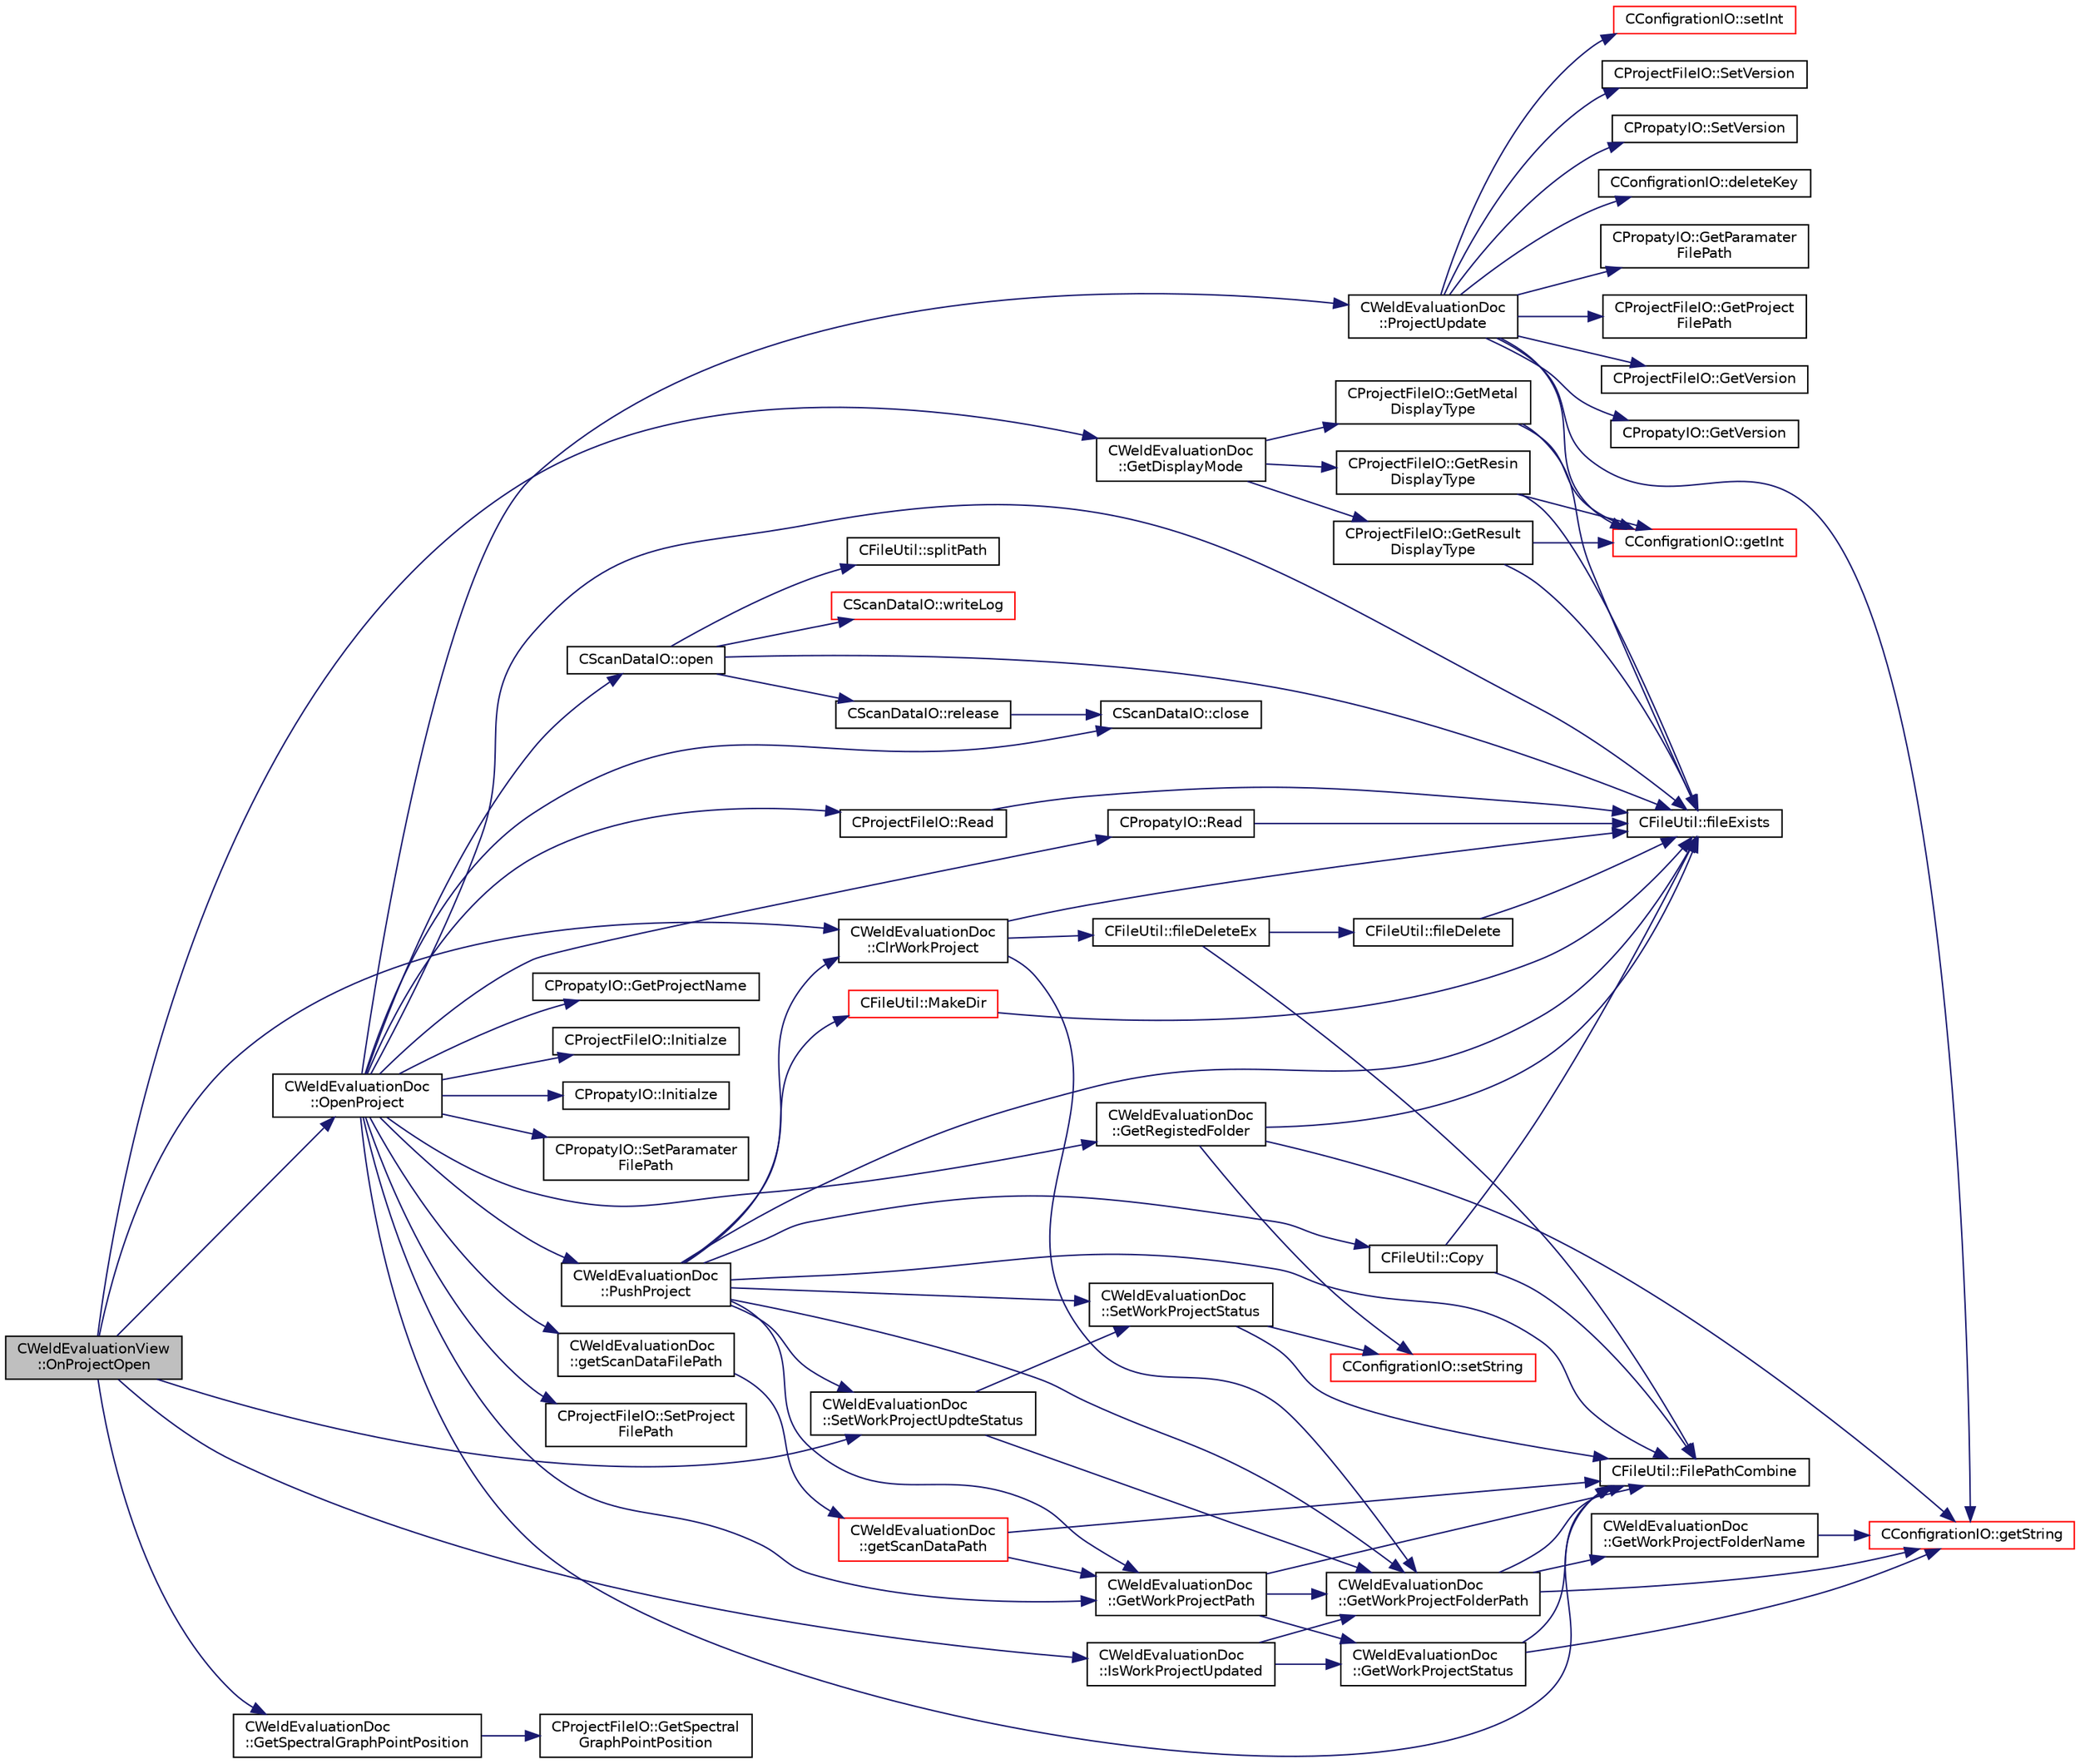 digraph "CWeldEvaluationView::OnProjectOpen"
{
 // LATEX_PDF_SIZE
  edge [fontname="Helvetica",fontsize="10",labelfontname="Helvetica",labelfontsize="10"];
  node [fontname="Helvetica",fontsize="10",shape=record];
  rankdir="LR";
  Node1 [label="CWeldEvaluationView\l::OnProjectOpen",height=0.2,width=0.4,color="black", fillcolor="grey75", style="filled", fontcolor="black",tooltip="プロジェクトのオープン"];
  Node1 -> Node2 [color="midnightblue",fontsize="10",style="solid",fontname="Helvetica"];
  Node2 [label="CWeldEvaluationDoc\l::ClrWorkProject",height=0.2,width=0.4,color="black", fillcolor="white", style="filled",URL="$class_c_weld_evaluation_doc.html#a66c4a406f8a43359ced44c21e974cb90",tooltip="ワークプロジェクトの削除"];
  Node2 -> Node3 [color="midnightblue",fontsize="10",style="solid",fontname="Helvetica"];
  Node3 [label="CFileUtil::fileDeleteEx",height=0.2,width=0.4,color="black", fillcolor="white", style="filled",URL="$class_c_file_util.html#a1a5b66b44b29a8777c94cf89f960323d",tooltip="ファイルを削除する（ディレクトリを含むリーカーシブル削除）"];
  Node3 -> Node4 [color="midnightblue",fontsize="10",style="solid",fontname="Helvetica"];
  Node4 [label="CFileUtil::fileDelete",height=0.2,width=0.4,color="black", fillcolor="white", style="filled",URL="$class_c_file_util.html#a390bb140d44dcbd206497e5efe5a76a8",tooltip="ファイルを削除する"];
  Node4 -> Node5 [color="midnightblue",fontsize="10",style="solid",fontname="Helvetica"];
  Node5 [label="CFileUtil::fileExists",height=0.2,width=0.4,color="black", fillcolor="white", style="filled",URL="$class_c_file_util.html#a9a8b3e89af30c1826d518719aad2c3df",tooltip="ファイルが存在するかを確認する"];
  Node3 -> Node6 [color="midnightblue",fontsize="10",style="solid",fontname="Helvetica"];
  Node6 [label="CFileUtil::FilePathCombine",height=0.2,width=0.4,color="black", fillcolor="white", style="filled",URL="$class_c_file_util.html#abc548d0aa8583bfd6f185c08711b1ec7",tooltip="ファイルパスの作成"];
  Node2 -> Node5 [color="midnightblue",fontsize="10",style="solid",fontname="Helvetica"];
  Node2 -> Node7 [color="midnightblue",fontsize="10",style="solid",fontname="Helvetica"];
  Node7 [label="CWeldEvaluationDoc\l::GetWorkProjectFolderPath",height=0.2,width=0.4,color="black", fillcolor="white", style="filled",URL="$class_c_weld_evaluation_doc.html#ad87e80d1bd51455408e6b782912c3036",tooltip="ワークプロジェクトのルートパス取得"];
  Node7 -> Node6 [color="midnightblue",fontsize="10",style="solid",fontname="Helvetica"];
  Node7 -> Node8 [color="midnightblue",fontsize="10",style="solid",fontname="Helvetica"];
  Node8 [label="CConfigrationIO::getString",height=0.2,width=0.4,color="red", fillcolor="white", style="filled",URL="$class_c_configration_i_o.html#a1c72779785c9de9ab2525d7320d12658",tooltip="指定セクションのキー値（文字列）を取得"];
  Node7 -> Node10 [color="midnightblue",fontsize="10",style="solid",fontname="Helvetica"];
  Node10 [label="CWeldEvaluationDoc\l::GetWorkProjectFolderName",height=0.2,width=0.4,color="black", fillcolor="white", style="filled",URL="$class_c_weld_evaluation_doc.html#a257f53f62470c8a5bde34819d1843362",tooltip="ワークプロジェクト名の取得"];
  Node10 -> Node8 [color="midnightblue",fontsize="10",style="solid",fontname="Helvetica"];
  Node1 -> Node11 [color="midnightblue",fontsize="10",style="solid",fontname="Helvetica"];
  Node11 [label="CWeldEvaluationDoc\l::GetDisplayMode",height=0.2,width=0.4,color="black", fillcolor="white", style="filled",URL="$class_c_weld_evaluation_doc.html#a6fb9f31759c4175b40446be90447a42f",tooltip="表示モードの取得"];
  Node11 -> Node12 [color="midnightblue",fontsize="10",style="solid",fontname="Helvetica"];
  Node12 [label="CProjectFileIO::GetMetal\lDisplayType",height=0.2,width=0.4,color="black", fillcolor="white", style="filled",URL="$class_c_project_file_i_o.html#a01bc129069b3ba05ed979729f88be551",tooltip="金属画像表示タイプの取得"];
  Node12 -> Node5 [color="midnightblue",fontsize="10",style="solid",fontname="Helvetica"];
  Node12 -> Node13 [color="midnightblue",fontsize="10",style="solid",fontname="Helvetica"];
  Node13 [label="CConfigrationIO::getInt",height=0.2,width=0.4,color="red", fillcolor="white", style="filled",URL="$class_c_configration_i_o.html#a60d2dbaa282946adcc42ebd04fc08805",tooltip="指定セクションのキー値（整数）を取得"];
  Node11 -> Node14 [color="midnightblue",fontsize="10",style="solid",fontname="Helvetica"];
  Node14 [label="CProjectFileIO::GetResin\lDisplayType",height=0.2,width=0.4,color="black", fillcolor="white", style="filled",URL="$class_c_project_file_i_o.html#ae824553dca5d5e1f69ea7e4687dd1588",tooltip="樹脂画像表示タイプの取得"];
  Node14 -> Node5 [color="midnightblue",fontsize="10",style="solid",fontname="Helvetica"];
  Node14 -> Node13 [color="midnightblue",fontsize="10",style="solid",fontname="Helvetica"];
  Node11 -> Node15 [color="midnightblue",fontsize="10",style="solid",fontname="Helvetica"];
  Node15 [label="CProjectFileIO::GetResult\lDisplayType",height=0.2,width=0.4,color="black", fillcolor="white", style="filled",URL="$class_c_project_file_i_o.html#a3ff4f09ff5ba28cac5284611c2f4a628",tooltip="接合結果画像表示タイプの取得"];
  Node15 -> Node5 [color="midnightblue",fontsize="10",style="solid",fontname="Helvetica"];
  Node15 -> Node13 [color="midnightblue",fontsize="10",style="solid",fontname="Helvetica"];
  Node1 -> Node16 [color="midnightblue",fontsize="10",style="solid",fontname="Helvetica"];
  Node16 [label="CWeldEvaluationDoc\l::GetSpectralGraphPointPosition",height=0.2,width=0.4,color="black", fillcolor="white", style="filled",URL="$class_c_weld_evaluation_doc.html#a4d73aeb4901a8e64596b44084254800b",tooltip="プロジェクトからのスペクトルグラフ（点指定）の位置の取得"];
  Node16 -> Node17 [color="midnightblue",fontsize="10",style="solid",fontname="Helvetica"];
  Node17 [label="CProjectFileIO::GetSpectral\lGraphPointPosition",height=0.2,width=0.4,color="black", fillcolor="white", style="filled",URL="$class_c_project_file_i_o.html#a49c7cd445cbff3f5e962fd19dee36cd2",tooltip="スペクトルグラフ（点指定）の位置の取得"];
  Node1 -> Node18 [color="midnightblue",fontsize="10",style="solid",fontname="Helvetica"];
  Node18 [label="CWeldEvaluationDoc\l::IsWorkProjectUpdated",height=0.2,width=0.4,color="black", fillcolor="white", style="filled",URL="$class_c_weld_evaluation_doc.html#a6d85514e7850edc2d4dc4c007445bb17",tooltip="プロジェクトの更新判定"];
  Node18 -> Node7 [color="midnightblue",fontsize="10",style="solid",fontname="Helvetica"];
  Node18 -> Node19 [color="midnightblue",fontsize="10",style="solid",fontname="Helvetica"];
  Node19 [label="CWeldEvaluationDoc\l::GetWorkProjectStatus",height=0.2,width=0.4,color="black", fillcolor="white", style="filled",URL="$class_c_weld_evaluation_doc.html#a827c581753a1e8dab5c6a6437e8d1696",tooltip="プロジェクトステータス取得"];
  Node19 -> Node6 [color="midnightblue",fontsize="10",style="solid",fontname="Helvetica"];
  Node19 -> Node8 [color="midnightblue",fontsize="10",style="solid",fontname="Helvetica"];
  Node1 -> Node20 [color="midnightblue",fontsize="10",style="solid",fontname="Helvetica"];
  Node20 [label="CWeldEvaluationDoc\l::OpenProject",height=0.2,width=0.4,color="black", fillcolor="white", style="filled",URL="$class_c_weld_evaluation_doc.html#abd81887407c6ef8abfb6beed49309aab",tooltip="既存プロジェクトのオープン"];
  Node20 -> Node21 [color="midnightblue",fontsize="10",style="solid",fontname="Helvetica"];
  Node21 [label="CScanDataIO::close",height=0.2,width=0.4,color="black", fillcolor="white", style="filled",URL="$class_c_scan_data_i_o.html#ae8fcb4c73d65ae2bcdff6f833fc93e29",tooltip="CubeFloatのクローズ"];
  Node20 -> Node5 [color="midnightblue",fontsize="10",style="solid",fontname="Helvetica"];
  Node20 -> Node6 [color="midnightblue",fontsize="10",style="solid",fontname="Helvetica"];
  Node20 -> Node22 [color="midnightblue",fontsize="10",style="solid",fontname="Helvetica"];
  Node22 [label="CPropatyIO::GetProjectName",height=0.2,width=0.4,color="black", fillcolor="white", style="filled",URL="$class_c_propaty_i_o.html#a63d5f780046e125660e2e9b51e754ad5",tooltip="プロジェクト名の取得"];
  Node20 -> Node23 [color="midnightblue",fontsize="10",style="solid",fontname="Helvetica"];
  Node23 [label="CWeldEvaluationDoc\l::GetRegistedFolder",height=0.2,width=0.4,color="black", fillcolor="white", style="filled",URL="$class_c_weld_evaluation_doc.html#ad3746774f32e3fa3fc4ebc4d4510d0ee",tooltip="登録済み試験格納フォルダの取得"];
  Node23 -> Node5 [color="midnightblue",fontsize="10",style="solid",fontname="Helvetica"];
  Node23 -> Node8 [color="midnightblue",fontsize="10",style="solid",fontname="Helvetica"];
  Node23 -> Node24 [color="midnightblue",fontsize="10",style="solid",fontname="Helvetica"];
  Node24 [label="CConfigrationIO::setString",height=0.2,width=0.4,color="red", fillcolor="white", style="filled",URL="$class_c_configration_i_o.html#a0fb34e01af48df8da81d80108ffa3d03",tooltip="指定セクションのキーに文字列を設定"];
  Node20 -> Node26 [color="midnightblue",fontsize="10",style="solid",fontname="Helvetica"];
  Node26 [label="CWeldEvaluationDoc\l::getScanDataFilePath",height=0.2,width=0.4,color="black", fillcolor="white", style="filled",URL="$class_c_weld_evaluation_doc.html#a20f4912ddc5aef772cd12ec334e55f04",tooltip="スキャンデータファイルパス取得"];
  Node26 -> Node27 [color="midnightblue",fontsize="10",style="solid",fontname="Helvetica"];
  Node27 [label="CWeldEvaluationDoc\l::getScanDataPath",height=0.2,width=0.4,color="red", fillcolor="white", style="filled",URL="$class_c_weld_evaluation_doc.html#a18363dcc891c5e076681195958f7ab18",tooltip="スキャンファイルパス取得（拡張子なし）"];
  Node27 -> Node6 [color="midnightblue",fontsize="10",style="solid",fontname="Helvetica"];
  Node27 -> Node31 [color="midnightblue",fontsize="10",style="solid",fontname="Helvetica"];
  Node31 [label="CWeldEvaluationDoc\l::GetWorkProjectPath",height=0.2,width=0.4,color="black", fillcolor="white", style="filled",URL="$class_c_weld_evaluation_doc.html#ab9b811efdecb8b32d42d8eaeba752b23",tooltip="ワークプロジェクトパスの取得"];
  Node31 -> Node6 [color="midnightblue",fontsize="10",style="solid",fontname="Helvetica"];
  Node31 -> Node7 [color="midnightblue",fontsize="10",style="solid",fontname="Helvetica"];
  Node31 -> Node19 [color="midnightblue",fontsize="10",style="solid",fontname="Helvetica"];
  Node20 -> Node31 [color="midnightblue",fontsize="10",style="solid",fontname="Helvetica"];
  Node20 -> Node32 [color="midnightblue",fontsize="10",style="solid",fontname="Helvetica"];
  Node32 [label="CProjectFileIO::Initialze",height=0.2,width=0.4,color="black", fillcolor="white", style="filled",URL="$class_c_project_file_i_o.html#a4be8e2c3ecdc21cd9528a2913b76a8ce",tooltip="プロジェクトの初期化"];
  Node20 -> Node33 [color="midnightblue",fontsize="10",style="solid",fontname="Helvetica"];
  Node33 [label="CPropatyIO::Initialze",height=0.2,width=0.4,color="black", fillcolor="white", style="filled",URL="$class_c_propaty_i_o.html#ad897f9626d7ca690598d8b6c06107dea",tooltip="パラメータの初期化"];
  Node20 -> Node34 [color="midnightblue",fontsize="10",style="solid",fontname="Helvetica"];
  Node34 [label="CScanDataIO::open",height=0.2,width=0.4,color="black", fillcolor="white", style="filled",URL="$class_c_scan_data_i_o.html#ae86f36b123901fbe038ff0f1669192bd",tooltip="オープン"];
  Node34 -> Node5 [color="midnightblue",fontsize="10",style="solid",fontname="Helvetica"];
  Node34 -> Node35 [color="midnightblue",fontsize="10",style="solid",fontname="Helvetica"];
  Node35 [label="CScanDataIO::release",height=0.2,width=0.4,color="black", fillcolor="white", style="filled",URL="$class_c_scan_data_i_o.html#a74d77b0c697e9eab35f6f233be162c27",tooltip="CubeFloatの解放"];
  Node35 -> Node21 [color="midnightblue",fontsize="10",style="solid",fontname="Helvetica"];
  Node34 -> Node36 [color="midnightblue",fontsize="10",style="solid",fontname="Helvetica"];
  Node36 [label="CFileUtil::splitPath",height=0.2,width=0.4,color="black", fillcolor="white", style="filled",URL="$class_c_file_util.html#acd0ab529d0f67b3a1d783e9b954c5576",tooltip="フィルパスを分解する"];
  Node34 -> Node37 [color="midnightblue",fontsize="10",style="solid",fontname="Helvetica"];
  Node37 [label="CScanDataIO::writeLog",height=0.2,width=0.4,color="red", fillcolor="white", style="filled",URL="$class_c_scan_data_i_o.html#a5be204207783efd8238a8928cdb5c061",tooltip="ログ出力"];
  Node20 -> Node44 [color="midnightblue",fontsize="10",style="solid",fontname="Helvetica"];
  Node44 [label="CWeldEvaluationDoc\l::ProjectUpdate",height=0.2,width=0.4,color="black", fillcolor="white", style="filled",URL="$class_c_weld_evaluation_doc.html#a326d3e3001da0baf7b878f1a10cf9836",tooltip="プロジェクトの更新"];
  Node44 -> Node45 [color="midnightblue",fontsize="10",style="solid",fontname="Helvetica"];
  Node45 [label="CConfigrationIO::deleteKey",height=0.2,width=0.4,color="black", fillcolor="white", style="filled",URL="$class_c_configration_i_o.html#a502e7c8a4d1a173bf0637e9704ebd980",tooltip="指定セクションのキーにを削除"];
  Node44 -> Node13 [color="midnightblue",fontsize="10",style="solid",fontname="Helvetica"];
  Node44 -> Node46 [color="midnightblue",fontsize="10",style="solid",fontname="Helvetica"];
  Node46 [label="CPropatyIO::GetParamater\lFilePath",height=0.2,width=0.4,color="black", fillcolor="white", style="filled",URL="$class_c_propaty_i_o.html#a5a93a2a9b306fc8bbcd305cfd47fe3fc",tooltip="パラメータファイルパスの取得"];
  Node44 -> Node47 [color="midnightblue",fontsize="10",style="solid",fontname="Helvetica"];
  Node47 [label="CProjectFileIO::GetProject\lFilePath",height=0.2,width=0.4,color="black", fillcolor="white", style="filled",URL="$class_c_project_file_i_o.html#a7a202239b515e5f244f93e9747ac0a82",tooltip="プロジェクトファイルパスの取得"];
  Node44 -> Node8 [color="midnightblue",fontsize="10",style="solid",fontname="Helvetica"];
  Node44 -> Node48 [color="midnightblue",fontsize="10",style="solid",fontname="Helvetica"];
  Node48 [label="CProjectFileIO::GetVersion",height=0.2,width=0.4,color="black", fillcolor="white", style="filled",URL="$class_c_project_file_i_o.html#ab970390e382105359481be3b4b534311",tooltip="バージョンの取得の取得"];
  Node44 -> Node49 [color="midnightblue",fontsize="10",style="solid",fontname="Helvetica"];
  Node49 [label="CPropatyIO::GetVersion",height=0.2,width=0.4,color="black", fillcolor="white", style="filled",URL="$class_c_propaty_i_o.html#acbaaba08a3cf1caa9d3a5a7b74ff890d",tooltip="バージョンの取得の取得"];
  Node44 -> Node50 [color="midnightblue",fontsize="10",style="solid",fontname="Helvetica"];
  Node50 [label="CConfigrationIO::setInt",height=0.2,width=0.4,color="red", fillcolor="white", style="filled",URL="$class_c_configration_i_o.html#ae2b2f069a5eb2e6e40db50c09d6f71a5",tooltip="指定セクションのキーに整数値を設定"];
  Node44 -> Node51 [color="midnightblue",fontsize="10",style="solid",fontname="Helvetica"];
  Node51 [label="CProjectFileIO::SetVersion",height=0.2,width=0.4,color="black", fillcolor="white", style="filled",URL="$class_c_project_file_i_o.html#a1249b885accbfc82c6b2c41f6e956894",tooltip="バージョンの設定"];
  Node44 -> Node52 [color="midnightblue",fontsize="10",style="solid",fontname="Helvetica"];
  Node52 [label="CPropatyIO::SetVersion",height=0.2,width=0.4,color="black", fillcolor="white", style="filled",URL="$class_c_propaty_i_o.html#a84c66efac31212daceb07676efeac6e3",tooltip="バージョンの設定"];
  Node20 -> Node53 [color="midnightblue",fontsize="10",style="solid",fontname="Helvetica"];
  Node53 [label="CWeldEvaluationDoc\l::PushProject",height=0.2,width=0.4,color="black", fillcolor="white", style="filled",URL="$class_c_weld_evaluation_doc.html#a051b247732fab46470782bf66c3cf332",tooltip="プロジェクトをワークへ移動"];
  Node53 -> Node2 [color="midnightblue",fontsize="10",style="solid",fontname="Helvetica"];
  Node53 -> Node54 [color="midnightblue",fontsize="10",style="solid",fontname="Helvetica"];
  Node54 [label="CFileUtil::Copy",height=0.2,width=0.4,color="black", fillcolor="white", style="filled",URL="$class_c_file_util.html#a3e7c1a5aac6ffb5357485b2a97c8b233",tooltip="ファイルのコピー"];
  Node54 -> Node5 [color="midnightblue",fontsize="10",style="solid",fontname="Helvetica"];
  Node54 -> Node6 [color="midnightblue",fontsize="10",style="solid",fontname="Helvetica"];
  Node53 -> Node5 [color="midnightblue",fontsize="10",style="solid",fontname="Helvetica"];
  Node53 -> Node6 [color="midnightblue",fontsize="10",style="solid",fontname="Helvetica"];
  Node53 -> Node7 [color="midnightblue",fontsize="10",style="solid",fontname="Helvetica"];
  Node53 -> Node31 [color="midnightblue",fontsize="10",style="solid",fontname="Helvetica"];
  Node53 -> Node55 [color="midnightblue",fontsize="10",style="solid",fontname="Helvetica"];
  Node55 [label="CFileUtil::MakeDir",height=0.2,width=0.4,color="red", fillcolor="white", style="filled",URL="$class_c_file_util.html#af931a05d8c01e5609eb3f6e0a18244c9",tooltip="ディレクトリの作成"];
  Node55 -> Node5 [color="midnightblue",fontsize="10",style="solid",fontname="Helvetica"];
  Node53 -> Node57 [color="midnightblue",fontsize="10",style="solid",fontname="Helvetica"];
  Node57 [label="CWeldEvaluationDoc\l::SetWorkProjectStatus",height=0.2,width=0.4,color="black", fillcolor="white", style="filled",URL="$class_c_weld_evaluation_doc.html#a7e566eb5b56caf422a7b530513bb1f0a",tooltip="プロジェクトステータス設定"];
  Node57 -> Node6 [color="midnightblue",fontsize="10",style="solid",fontname="Helvetica"];
  Node57 -> Node24 [color="midnightblue",fontsize="10",style="solid",fontname="Helvetica"];
  Node53 -> Node58 [color="midnightblue",fontsize="10",style="solid",fontname="Helvetica"];
  Node58 [label="CWeldEvaluationDoc\l::SetWorkProjectUpdteStatus",height=0.2,width=0.4,color="black", fillcolor="white", style="filled",URL="$class_c_weld_evaluation_doc.html#aacd463c0c66894d78faa479f9cf975f8",tooltip="プロジェクトの更新ステータス設定"];
  Node58 -> Node7 [color="midnightblue",fontsize="10",style="solid",fontname="Helvetica"];
  Node58 -> Node57 [color="midnightblue",fontsize="10",style="solid",fontname="Helvetica"];
  Node20 -> Node59 [color="midnightblue",fontsize="10",style="solid",fontname="Helvetica"];
  Node59 [label="CProjectFileIO::Read",height=0.2,width=0.4,color="black", fillcolor="white", style="filled",URL="$class_c_project_file_i_o.html#a659e5931885ed15759f868773e07d47d",tooltip="パラメータファイルの読み込み"];
  Node59 -> Node5 [color="midnightblue",fontsize="10",style="solid",fontname="Helvetica"];
  Node20 -> Node60 [color="midnightblue",fontsize="10",style="solid",fontname="Helvetica"];
  Node60 [label="CPropatyIO::Read",height=0.2,width=0.4,color="black", fillcolor="white", style="filled",URL="$class_c_propaty_i_o.html#a4b1875f347bb78719ec500d3576cc8da",tooltip="パラメータファイルの読み込み"];
  Node60 -> Node5 [color="midnightblue",fontsize="10",style="solid",fontname="Helvetica"];
  Node20 -> Node61 [color="midnightblue",fontsize="10",style="solid",fontname="Helvetica"];
  Node61 [label="CPropatyIO::SetParamater\lFilePath",height=0.2,width=0.4,color="black", fillcolor="white", style="filled",URL="$class_c_propaty_i_o.html#a10776a11f9db9cd8257bbbed3cfa432d",tooltip="パラメータファイルパスの設定"];
  Node20 -> Node62 [color="midnightblue",fontsize="10",style="solid",fontname="Helvetica"];
  Node62 [label="CProjectFileIO::SetProject\lFilePath",height=0.2,width=0.4,color="black", fillcolor="white", style="filled",URL="$class_c_project_file_i_o.html#a6f6f9e4209cde2d4786f4ec7db1cd0a2",tooltip="プロジェクトファイルパスの設定"];
  Node1 -> Node58 [color="midnightblue",fontsize="10",style="solid",fontname="Helvetica"];
}
